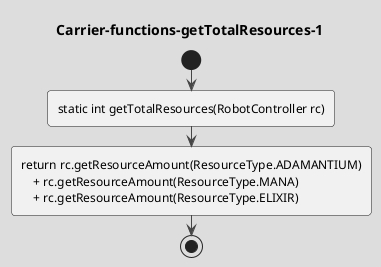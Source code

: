 @startuml Carrier-functions-getTotalResources-1
!theme toy 
title Carrier-functions-getTotalResources-1
start

:static int getTotalResources(RobotController rc);

:return rc.getResourceAmount(ResourceType.ADAMANTIUM) 
    + rc.getResourceAmount(ResourceType.MANA) 
    + rc.getResourceAmount(ResourceType.ELIXIR);

stop
@enduml

' :addWell(RobotController rc, WellInfo well)
' :MapLocation me = rc.getLocation();
' while (for (int i = 0; i < MAX_STARTING_WELLS; i++)) 
'     if (rc.readSharedArray(i) == 0) then (true)
'         :rc.writeSharedArray(i, locationToInt(rc, me));
'         :break;
'     else (no)
'     endif
' endwhile


